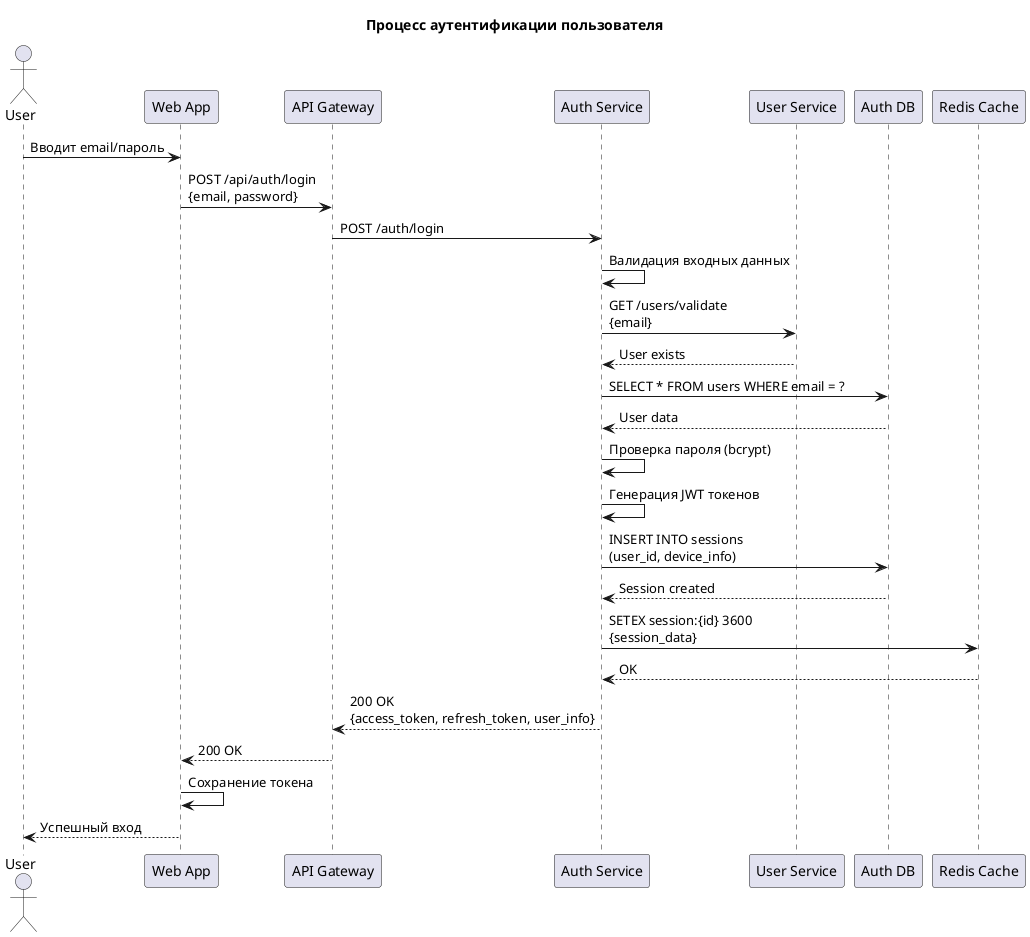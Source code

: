 @startuml AuthSequenceDiagram
title Процесс аутентификации пользователя

actor User as user
participant "Web App" as web
participant "API Gateway" as gateway
participant "Auth Service" as auth
participant "User Service" as user_service
participant "Auth DB" as db
participant "Redis Cache" as cache

user -> web: Вводит email/пароль
web -> gateway: POST /api/auth/login\n{email, password}
gateway -> auth: POST /auth/login

auth -> auth: Валидация входных данных
auth -> user_service: GET /users/validate\n{email}
user_service --> auth: User exists

auth -> db: SELECT * FROM users WHERE email = ?
db --> auth: User data

auth -> auth: Проверка пароля (bcrypt)
auth -> auth: Генерация JWT токенов
auth -> db: INSERT INTO sessions\n(user_id, device_info)
db --> auth: Session created

auth -> cache: SETEX session:{id} 3600\n{session_data}
cache --> auth: OK

auth --> gateway: 200 OK\n{access_token, refresh_token, user_info}
gateway --> web: 200 OK
web -> web: Сохранение токена
web --> user: Успешный вход

@enduml